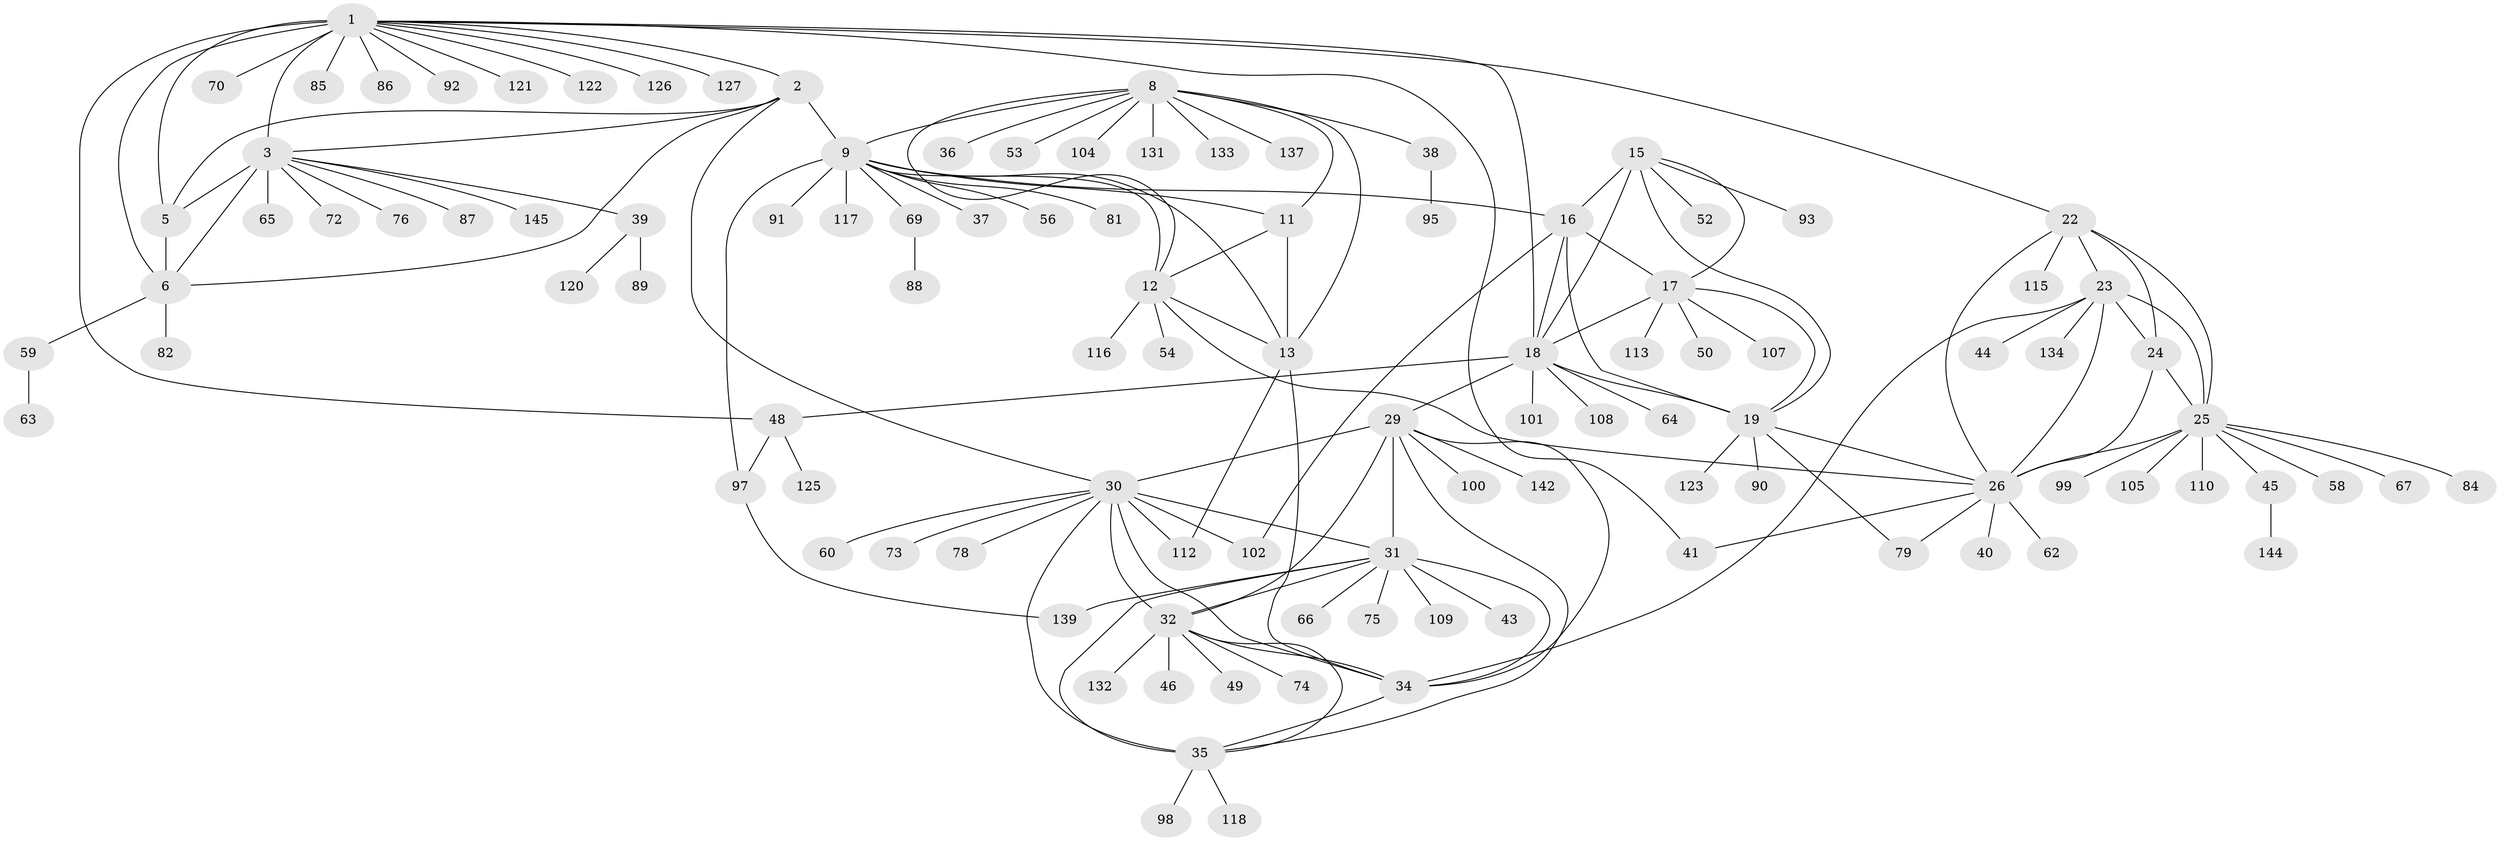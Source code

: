// original degree distribution, {9: 0.04794520547945205, 8: 0.0410958904109589, 6: 0.0273972602739726, 12: 0.02054794520547945, 7: 0.0273972602739726, 15: 0.00684931506849315, 14: 0.00684931506849315, 10: 0.03424657534246575, 11: 0.0273972602739726, 2: 0.1232876712328767, 1: 0.589041095890411, 3: 0.0410958904109589, 4: 0.00684931506849315}
// Generated by graph-tools (version 1.1) at 2025/42/03/06/25 10:42:07]
// undirected, 108 vertices, 154 edges
graph export_dot {
graph [start="1"]
  node [color=gray90,style=filled];
  1 [super="+7"];
  2;
  3 [super="+4"];
  5 [super="+114"];
  6 [super="+51"];
  8 [super="+146"];
  9 [super="+10"];
  11;
  12 [super="+83"];
  13 [super="+14"];
  15 [super="+42"];
  16 [super="+20"];
  17 [super="+111"];
  18 [super="+21"];
  19 [super="+55"];
  22;
  23 [super="+96"];
  24 [super="+47"];
  25 [super="+27"];
  26 [super="+28"];
  29 [super="+77"];
  30 [super="+33"];
  31 [super="+94"];
  32 [super="+106"];
  34;
  35 [super="+136"];
  36 [super="+129"];
  37;
  38;
  39 [super="+71"];
  40;
  41 [super="+143"];
  43;
  44 [super="+140"];
  45 [super="+68"];
  46 [super="+61"];
  48 [super="+57"];
  49;
  50;
  52;
  53 [super="+128"];
  54;
  56 [super="+80"];
  58;
  59 [super="+103"];
  60;
  62;
  63;
  64;
  65;
  66;
  67;
  69;
  70 [super="+130"];
  72;
  73;
  74;
  75;
  76;
  78;
  79;
  81;
  82;
  84;
  85 [super="+124"];
  86;
  87;
  88;
  89;
  90;
  91 [super="+141"];
  92;
  93;
  95;
  97;
  98;
  99;
  100;
  101;
  102 [super="+119"];
  104;
  105;
  107;
  108;
  109;
  110;
  112;
  113;
  115 [super="+138"];
  116;
  117;
  118;
  120;
  121;
  122 [super="+135"];
  123;
  125;
  126;
  127;
  131;
  132;
  133;
  134;
  137;
  139;
  142;
  144;
  145;
  1 -- 2 [weight=2];
  1 -- 3 [weight=4];
  1 -- 5 [weight=2];
  1 -- 6 [weight=2];
  1 -- 22;
  1 -- 92;
  1 -- 70;
  1 -- 41;
  1 -- 48;
  1 -- 85;
  1 -- 86;
  1 -- 121;
  1 -- 122;
  1 -- 126;
  1 -- 127;
  1 -- 18;
  2 -- 3 [weight=2];
  2 -- 5;
  2 -- 6;
  2 -- 9;
  2 -- 30;
  3 -- 5 [weight=2];
  3 -- 6 [weight=2];
  3 -- 65;
  3 -- 39;
  3 -- 72;
  3 -- 76;
  3 -- 145;
  3 -- 87;
  5 -- 6;
  6 -- 59;
  6 -- 82;
  8 -- 9 [weight=2];
  8 -- 11;
  8 -- 12;
  8 -- 13 [weight=2];
  8 -- 36;
  8 -- 38;
  8 -- 53;
  8 -- 104;
  8 -- 131;
  8 -- 133;
  8 -- 137;
  9 -- 11 [weight=2];
  9 -- 12 [weight=2];
  9 -- 13 [weight=4];
  9 -- 69;
  9 -- 81;
  9 -- 117;
  9 -- 97;
  9 -- 37;
  9 -- 56;
  9 -- 91;
  9 -- 16;
  11 -- 12;
  11 -- 13 [weight=2];
  12 -- 13 [weight=2];
  12 -- 26;
  12 -- 54;
  12 -- 116;
  13 -- 112;
  13 -- 34;
  15 -- 16 [weight=2];
  15 -- 17;
  15 -- 18 [weight=2];
  15 -- 19;
  15 -- 52;
  15 -- 93;
  16 -- 17 [weight=2];
  16 -- 18 [weight=4];
  16 -- 19 [weight=2];
  16 -- 102;
  17 -- 18 [weight=2];
  17 -- 19;
  17 -- 50;
  17 -- 107;
  17 -- 113;
  18 -- 19 [weight=2];
  18 -- 101;
  18 -- 64;
  18 -- 108;
  18 -- 29;
  18 -- 48;
  19 -- 26;
  19 -- 79;
  19 -- 90;
  19 -- 123;
  22 -- 23;
  22 -- 24;
  22 -- 25 [weight=2];
  22 -- 26 [weight=2];
  22 -- 115;
  23 -- 24;
  23 -- 25 [weight=2];
  23 -- 26 [weight=2];
  23 -- 34;
  23 -- 44;
  23 -- 134;
  24 -- 25 [weight=2];
  24 -- 26 [weight=2];
  25 -- 26 [weight=4];
  25 -- 45;
  25 -- 58;
  25 -- 67;
  25 -- 84;
  25 -- 99;
  25 -- 110;
  25 -- 105;
  26 -- 41;
  26 -- 79;
  26 -- 40;
  26 -- 62;
  29 -- 30 [weight=2];
  29 -- 31;
  29 -- 32;
  29 -- 34;
  29 -- 35;
  29 -- 100;
  29 -- 142;
  30 -- 31 [weight=2];
  30 -- 32 [weight=2];
  30 -- 34 [weight=2];
  30 -- 35 [weight=2];
  30 -- 60;
  30 -- 73;
  30 -- 102;
  30 -- 78;
  30 -- 112;
  31 -- 32;
  31 -- 34;
  31 -- 35;
  31 -- 43;
  31 -- 66;
  31 -- 75;
  31 -- 109;
  31 -- 139;
  32 -- 34;
  32 -- 35;
  32 -- 46;
  32 -- 49;
  32 -- 74;
  32 -- 132;
  34 -- 35;
  35 -- 98;
  35 -- 118;
  38 -- 95;
  39 -- 120;
  39 -- 89;
  45 -- 144;
  48 -- 97;
  48 -- 125;
  59 -- 63;
  69 -- 88;
  97 -- 139;
}
